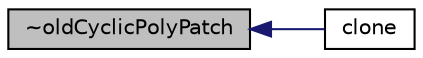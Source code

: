 digraph "~oldCyclicPolyPatch"
{
  bgcolor="transparent";
  edge [fontname="Helvetica",fontsize="10",labelfontname="Helvetica",labelfontsize="10"];
  node [fontname="Helvetica",fontsize="10",shape=record];
  rankdir="LR";
  Node311 [label="~oldCyclicPolyPatch",height=0.2,width=0.4,color="black", fillcolor="grey75", style="filled", fontcolor="black"];
  Node311 -> Node312 [dir="back",color="midnightblue",fontsize="10",style="solid",fontname="Helvetica"];
  Node312 [label="clone",height=0.2,width=0.4,color="black",URL="$a28605.html#a46b85bc54e0f1c8d54656b24cf2c6e0f",tooltip="Construct and return a clone, resetting the face list. "];
}
